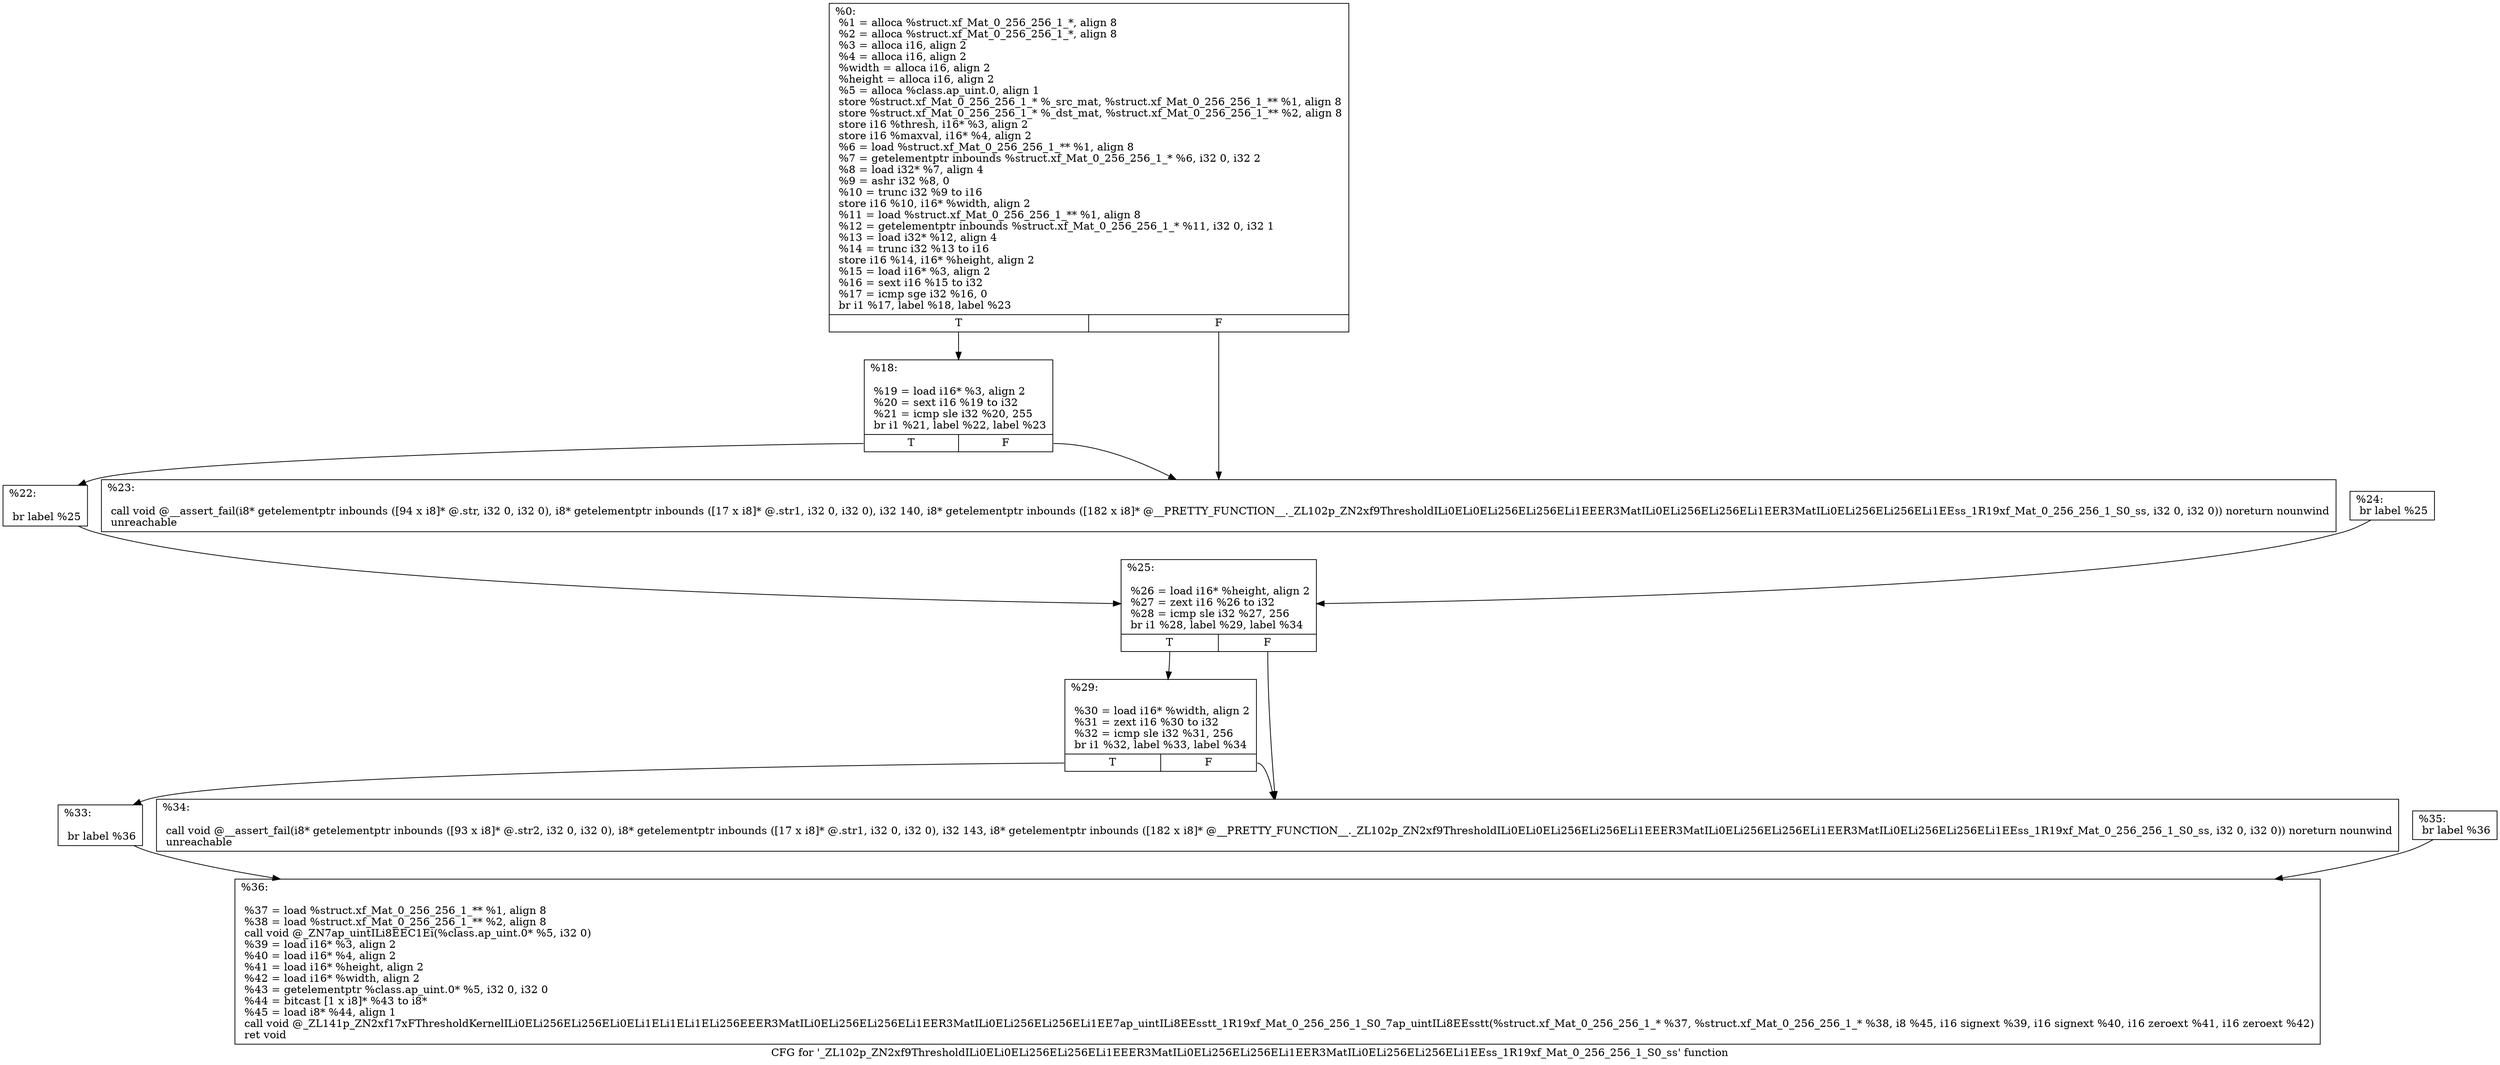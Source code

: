 digraph "CFG for '_ZL102p_ZN2xf9ThresholdILi0ELi0ELi256ELi256ELi1EEER3MatILi0ELi256ELi256ELi1EER3MatILi0ELi256ELi256ELi1EEss_1R19xf_Mat_0_256_256_1_S0_ss' function" {
	label="CFG for '_ZL102p_ZN2xf9ThresholdILi0ELi0ELi256ELi256ELi1EEER3MatILi0ELi256ELi256ELi1EER3MatILi0ELi256ELi256ELi1EEss_1R19xf_Mat_0_256_256_1_S0_ss' function";

	Node0x1d99360 [shape=record,label="{%0:\l  %1 = alloca %struct.xf_Mat_0_256_256_1_*, align 8\l  %2 = alloca %struct.xf_Mat_0_256_256_1_*, align 8\l  %3 = alloca i16, align 2\l  %4 = alloca i16, align 2\l  %width = alloca i16, align 2\l  %height = alloca i16, align 2\l  %5 = alloca %class.ap_uint.0, align 1\l  store %struct.xf_Mat_0_256_256_1_* %_src_mat, %struct.xf_Mat_0_256_256_1_** %1, align 8\l  store %struct.xf_Mat_0_256_256_1_* %_dst_mat, %struct.xf_Mat_0_256_256_1_** %2, align 8\l  store i16 %thresh, i16* %3, align 2\l  store i16 %maxval, i16* %4, align 2\l  %6 = load %struct.xf_Mat_0_256_256_1_** %1, align 8\l  %7 = getelementptr inbounds %struct.xf_Mat_0_256_256_1_* %6, i32 0, i32 2\l  %8 = load i32* %7, align 4\l  %9 = ashr i32 %8, 0\l  %10 = trunc i32 %9 to i16\l  store i16 %10, i16* %width, align 2\l  %11 = load %struct.xf_Mat_0_256_256_1_** %1, align 8\l  %12 = getelementptr inbounds %struct.xf_Mat_0_256_256_1_* %11, i32 0, i32 1\l  %13 = load i32* %12, align 4\l  %14 = trunc i32 %13 to i16\l  store i16 %14, i16* %height, align 2\l  %15 = load i16* %3, align 2\l  %16 = sext i16 %15 to i32\l  %17 = icmp sge i32 %16, 0\l  br i1 %17, label %18, label %23\l|{<s0>T|<s1>F}}"];
	Node0x1d99360:s0 -> Node0x1d9a050;
	Node0x1d99360:s1 -> Node0x1d9a0b0;
	Node0x1d9a050 [shape=record,label="{%18:\l\l  %19 = load i16* %3, align 2\l  %20 = sext i16 %19 to i32\l  %21 = icmp sle i32 %20, 255\l  br i1 %21, label %22, label %23\l|{<s0>T|<s1>F}}"];
	Node0x1d9a050:s0 -> Node0x1d9a2a0;
	Node0x1d9a050:s1 -> Node0x1d9a0b0;
	Node0x1d9a2a0 [shape=record,label="{%22:\l\l  br label %25\l}"];
	Node0x1d9a2a0 -> Node0x1d9a3b0;
	Node0x1d9a0b0 [shape=record,label="{%23:\l\l  call void @__assert_fail(i8* getelementptr inbounds ([94 x i8]* @.str, i32 0, i32 0), i8* getelementptr inbounds ([17 x i8]* @.str1, i32 0, i32 0), i32 140, i8* getelementptr inbounds ([182 x i8]* @__PRETTY_FUNCTION__._ZL102p_ZN2xf9ThresholdILi0ELi0ELi256ELi256ELi1EEER3MatILi0ELi256ELi256ELi1EER3MatILi0ELi256ELi256ELi1EEss_1R19xf_Mat_0_256_256_1_S0_ss, i32 0, i32 0)) noreturn nounwind\l  unreachable\l}"];
	Node0x1d9aa90 [shape=record,label="{%24:                                                  \l  br label %25\l}"];
	Node0x1d9aa90 -> Node0x1d9a3b0;
	Node0x1d9a3b0 [shape=record,label="{%25:\l\l  %26 = load i16* %height, align 2\l  %27 = zext i16 %26 to i32\l  %28 = icmp sle i32 %27, 256\l  br i1 %28, label %29, label %34\l|{<s0>T|<s1>F}}"];
	Node0x1d9a3b0:s0 -> Node0x1d9ad40;
	Node0x1d9a3b0:s1 -> Node0x1d9ada0;
	Node0x1d9ad40 [shape=record,label="{%29:\l\l  %30 = load i16* %width, align 2\l  %31 = zext i16 %30 to i32\l  %32 = icmp sle i32 %31, 256\l  br i1 %32, label %33, label %34\l|{<s0>T|<s1>F}}"];
	Node0x1d9ad40:s0 -> Node0x1d9b040;
	Node0x1d9ad40:s1 -> Node0x1d9ada0;
	Node0x1d9b040 [shape=record,label="{%33:\l\l  br label %36\l}"];
	Node0x1d9b040 -> Node0x1d9b150;
	Node0x1d9ada0 [shape=record,label="{%34:\l\l  call void @__assert_fail(i8* getelementptr inbounds ([93 x i8]* @.str2, i32 0, i32 0), i8* getelementptr inbounds ([17 x i8]* @.str1, i32 0, i32 0), i32 143, i8* getelementptr inbounds ([182 x i8]* @__PRETTY_FUNCTION__._ZL102p_ZN2xf9ThresholdILi0ELi0ELi256ELi256ELi1EEER3MatILi0ELi256ELi256ELi1EER3MatILi0ELi256ELi256ELi1EEss_1R19xf_Mat_0_256_256_1_S0_ss, i32 0, i32 0)) noreturn nounwind\l  unreachable\l}"];
	Node0x1d9b4f0 [shape=record,label="{%35:                                                  \l  br label %36\l}"];
	Node0x1d9b4f0 -> Node0x1d9b150;
	Node0x1d9b150 [shape=record,label="{%36:\l\l  %37 = load %struct.xf_Mat_0_256_256_1_** %1, align 8\l  %38 = load %struct.xf_Mat_0_256_256_1_** %2, align 8\l  call void @_ZN7ap_uintILi8EEC1Ei(%class.ap_uint.0* %5, i32 0)\l  %39 = load i16* %3, align 2\l  %40 = load i16* %4, align 2\l  %41 = load i16* %height, align 2\l  %42 = load i16* %width, align 2\l  %43 = getelementptr %class.ap_uint.0* %5, i32 0, i32 0\l  %44 = bitcast [1 x i8]* %43 to i8*\l  %45 = load i8* %44, align 1\l  call void @_ZL141p_ZN2xf17xFThresholdKernelILi0ELi256ELi256ELi0ELi1ELi1ELi1ELi256EEER3MatILi0ELi256ELi256ELi1EER3MatILi0ELi256ELi256ELi1EE7ap_uintILi8EEsstt_1R19xf_Mat_0_256_256_1_S0_7ap_uintILi8EEsstt(%struct.xf_Mat_0_256_256_1_* %37, %struct.xf_Mat_0_256_256_1_* %38, i8 %45, i16 signext %39, i16 signext %40, i16 zeroext %41, i16 zeroext %42)\l  ret void\l}"];
}
